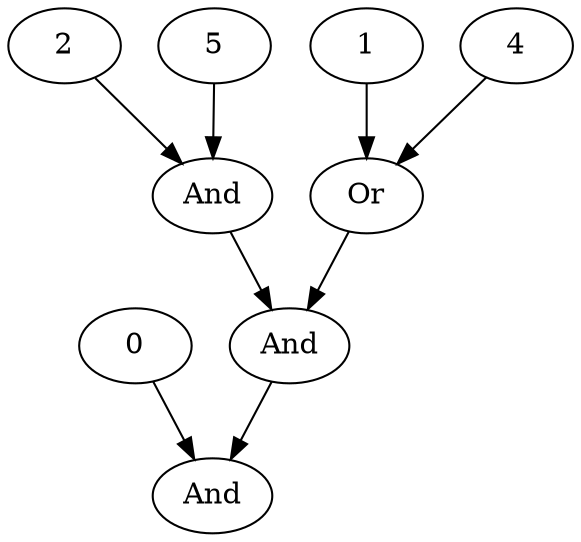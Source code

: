 #@author: Juan Luengo
digraph {
0 [operator="BE",name="35",distribution="Attacker",probability="1.0",uncertainty="0.0",probabilitydelta="0.0"cost="14.0",cost_uncertainty="0.09110724172066886",cost_probabilitydelta="0.05"delay="28.0",delay_uncertainty="0.0807807256313055",delay_probabilitydelta="0.05",canberoot="1",comment="35",xpos="0",ypos="0"];
1 [operator="BE",name="35",distribution="Attacker",probability="1.0",uncertainty="0.0",probabilitydelta="0.0"cost="14.0",cost_uncertainty="0.09110724172066886",cost_probabilitydelta="0.05"delay="28.0",delay_uncertainty="0.0807807256313055",delay_probabilitydelta="0.05",canberoot="1",comment="35",xpos="0",ypos="0"];
2 [operator="BE",name="35",distribution="Attacker",probability="1.0",uncertainty="0.0",probabilitydelta="0.0"cost="14.0",cost_uncertainty="0.09110724172066886",cost_probabilitydelta="0.05"delay="28.0",delay_uncertainty="0.0807807256313055",delay_probabilitydelta="0.05",canberoot="1",comment="35",xpos="0",ypos="0"];
3 [operator="AND",label="And",canberoot="1",comment="40",xpos="0",ypos="0"];
4 [operator="BE",name="35",distribution="Attacker",probability="1.0",uncertainty="0.0",probabilitydelta="0.0"cost="14.0",cost_uncertainty="0.09110724172066886",cost_probabilitydelta="0.05"delay="28.0",delay_uncertainty="0.0807807256313055",delay_probabilitydelta="0.05",canberoot="1",comment="35",xpos="0",ypos="0"];
5 [operator="BE",name="35",distribution="Attacker",probability="1.0",uncertainty="0.0",probabilitydelta="0.0"cost="14.0",cost_uncertainty="0.09110724172066886",cost_probabilitydelta="0.05"delay="28.0",delay_uncertainty="0.0807807256313055",delay_probabilitydelta="0.05",canberoot="1",comment="35",xpos="0",ypos="0"];
6 [operator="OR",label="Or",canberoot="1",comment="40",xpos="0",ypos="0"];
7 [operator="AND",label="And",canberoot="1",comment="40",xpos="0",ypos="0"];
8 [operator="AND",label="And",canberoot="1",comment="40",xpos="0",ypos="0"];


0->8;
1->6;
2->3;
3->7;
4->6;
5->3;
6->7;
7->8;
}
